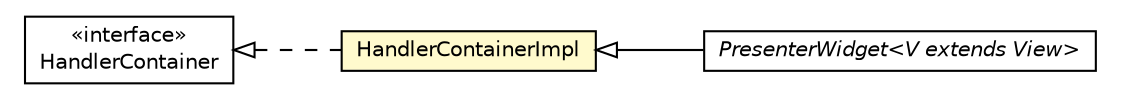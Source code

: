 #!/usr/local/bin/dot
#
# Class diagram 
# Generated by UMLGraph version R5_6-24-gf6e263 (http://www.umlgraph.org/)
#

digraph G {
	edge [fontname="Helvetica",fontsize=10,labelfontname="Helvetica",labelfontsize=10];
	node [fontname="Helvetica",fontsize=10,shape=plaintext];
	nodesep=0.25;
	ranksep=0.5;
	rankdir=LR;
	// com.gwtplatform.mvp.client.PresenterWidget<V extends com.gwtplatform.mvp.client.View>
	c207467 [label=<<table title="com.gwtplatform.mvp.client.PresenterWidget" border="0" cellborder="1" cellspacing="0" cellpadding="2" port="p" href="./PresenterWidget.html">
		<tr><td><table border="0" cellspacing="0" cellpadding="1">
<tr><td align="center" balign="center"><font face="Helvetica-Oblique"> PresenterWidget&lt;V extends View&gt; </font></td></tr>
		</table></td></tr>
		</table>>, URL="./PresenterWidget.html", fontname="Helvetica", fontcolor="black", fontsize=10.0];
	// com.gwtplatform.mvp.client.HandlerContainerImpl
	c207480 [label=<<table title="com.gwtplatform.mvp.client.HandlerContainerImpl" border="0" cellborder="1" cellspacing="0" cellpadding="2" port="p" bgcolor="lemonChiffon" href="./HandlerContainerImpl.html">
		<tr><td><table border="0" cellspacing="0" cellpadding="1">
<tr><td align="center" balign="center"> HandlerContainerImpl </td></tr>
		</table></td></tr>
		</table>>, URL="./HandlerContainerImpl.html", fontname="Helvetica", fontcolor="black", fontsize=10.0];
	// com.gwtplatform.mvp.client.HandlerContainer
	c207481 [label=<<table title="com.gwtplatform.mvp.client.HandlerContainer" border="0" cellborder="1" cellspacing="0" cellpadding="2" port="p" href="./HandlerContainer.html">
		<tr><td><table border="0" cellspacing="0" cellpadding="1">
<tr><td align="center" balign="center"> &#171;interface&#187; </td></tr>
<tr><td align="center" balign="center"> HandlerContainer </td></tr>
		</table></td></tr>
		</table>>, URL="./HandlerContainer.html", fontname="Helvetica", fontcolor="black", fontsize=10.0];
	//com.gwtplatform.mvp.client.PresenterWidget<V extends com.gwtplatform.mvp.client.View> extends com.gwtplatform.mvp.client.HandlerContainerImpl
	c207480:p -> c207467:p [dir=back,arrowtail=empty];
	//com.gwtplatform.mvp.client.HandlerContainerImpl implements com.gwtplatform.mvp.client.HandlerContainer
	c207481:p -> c207480:p [dir=back,arrowtail=empty,style=dashed];
}

